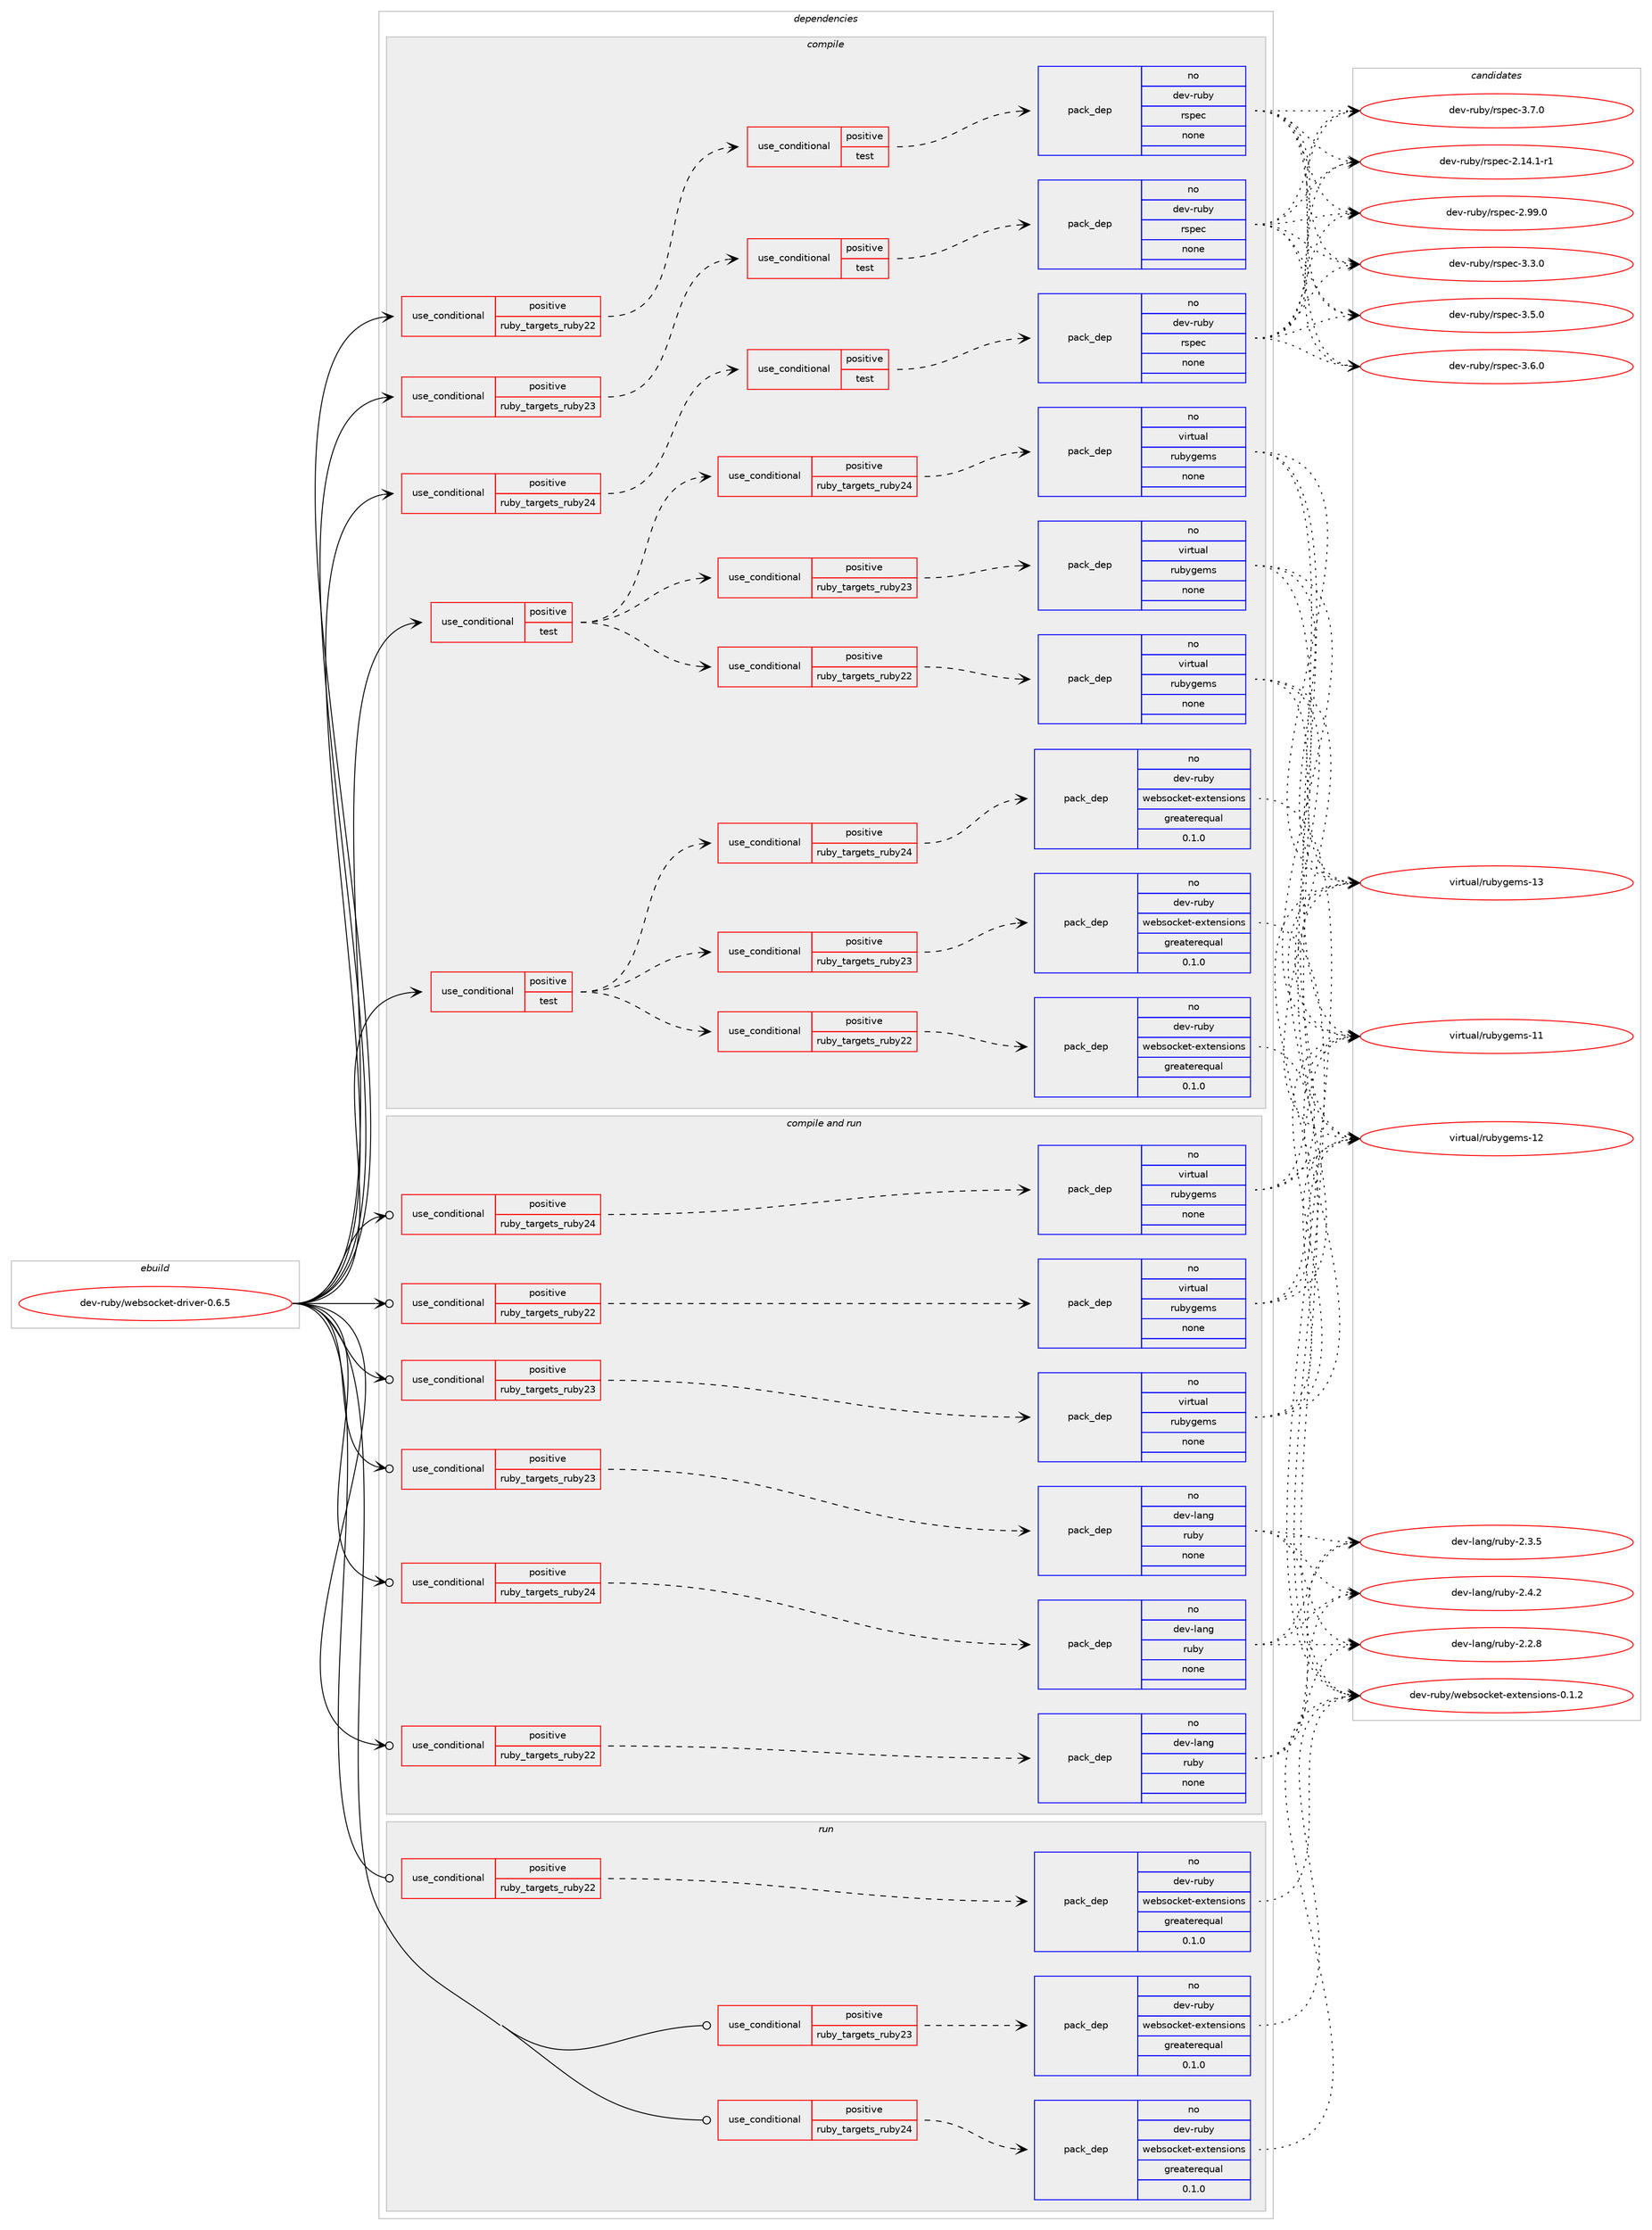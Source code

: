 digraph prolog {

# *************
# Graph options
# *************

newrank=true;
concentrate=true;
compound=true;
graph [rankdir=LR,fontname=Helvetica,fontsize=10,ranksep=1.5];#, ranksep=2.5, nodesep=0.2];
edge  [arrowhead=vee];
node  [fontname=Helvetica,fontsize=10];

# **********
# The ebuild
# **********

subgraph cluster_leftcol {
color=gray;
rank=same;
label=<<i>ebuild</i>>;
id [label="dev-ruby/websocket-driver-0.6.5", color=red, width=4, href="../dev-ruby/websocket-driver-0.6.5.svg"];
}

# ****************
# The dependencies
# ****************

subgraph cluster_midcol {
color=gray;
label=<<i>dependencies</i>>;
subgraph cluster_compile {
fillcolor="#eeeeee";
style=filled;
label=<<i>compile</i>>;
subgraph cond76574 {
dependency277885 [label=<<TABLE BORDER="0" CELLBORDER="1" CELLSPACING="0" CELLPADDING="4"><TR><TD ROWSPAN="3" CELLPADDING="10">use_conditional</TD></TR><TR><TD>positive</TD></TR><TR><TD>ruby_targets_ruby22</TD></TR></TABLE>>, shape=none, color=red];
subgraph cond76575 {
dependency277886 [label=<<TABLE BORDER="0" CELLBORDER="1" CELLSPACING="0" CELLPADDING="4"><TR><TD ROWSPAN="3" CELLPADDING="10">use_conditional</TD></TR><TR><TD>positive</TD></TR><TR><TD>test</TD></TR></TABLE>>, shape=none, color=red];
subgraph pack197195 {
dependency277887 [label=<<TABLE BORDER="0" CELLBORDER="1" CELLSPACING="0" CELLPADDING="4" WIDTH="220"><TR><TD ROWSPAN="6" CELLPADDING="30">pack_dep</TD></TR><TR><TD WIDTH="110">no</TD></TR><TR><TD>dev-ruby</TD></TR><TR><TD>rspec</TD></TR><TR><TD>none</TD></TR><TR><TD></TD></TR></TABLE>>, shape=none, color=blue];
}
dependency277886:e -> dependency277887:w [weight=20,style="dashed",arrowhead="vee"];
}
dependency277885:e -> dependency277886:w [weight=20,style="dashed",arrowhead="vee"];
}
id:e -> dependency277885:w [weight=20,style="solid",arrowhead="vee"];
subgraph cond76576 {
dependency277888 [label=<<TABLE BORDER="0" CELLBORDER="1" CELLSPACING="0" CELLPADDING="4"><TR><TD ROWSPAN="3" CELLPADDING="10">use_conditional</TD></TR><TR><TD>positive</TD></TR><TR><TD>ruby_targets_ruby23</TD></TR></TABLE>>, shape=none, color=red];
subgraph cond76577 {
dependency277889 [label=<<TABLE BORDER="0" CELLBORDER="1" CELLSPACING="0" CELLPADDING="4"><TR><TD ROWSPAN="3" CELLPADDING="10">use_conditional</TD></TR><TR><TD>positive</TD></TR><TR><TD>test</TD></TR></TABLE>>, shape=none, color=red];
subgraph pack197196 {
dependency277890 [label=<<TABLE BORDER="0" CELLBORDER="1" CELLSPACING="0" CELLPADDING="4" WIDTH="220"><TR><TD ROWSPAN="6" CELLPADDING="30">pack_dep</TD></TR><TR><TD WIDTH="110">no</TD></TR><TR><TD>dev-ruby</TD></TR><TR><TD>rspec</TD></TR><TR><TD>none</TD></TR><TR><TD></TD></TR></TABLE>>, shape=none, color=blue];
}
dependency277889:e -> dependency277890:w [weight=20,style="dashed",arrowhead="vee"];
}
dependency277888:e -> dependency277889:w [weight=20,style="dashed",arrowhead="vee"];
}
id:e -> dependency277888:w [weight=20,style="solid",arrowhead="vee"];
subgraph cond76578 {
dependency277891 [label=<<TABLE BORDER="0" CELLBORDER="1" CELLSPACING="0" CELLPADDING="4"><TR><TD ROWSPAN="3" CELLPADDING="10">use_conditional</TD></TR><TR><TD>positive</TD></TR><TR><TD>ruby_targets_ruby24</TD></TR></TABLE>>, shape=none, color=red];
subgraph cond76579 {
dependency277892 [label=<<TABLE BORDER="0" CELLBORDER="1" CELLSPACING="0" CELLPADDING="4"><TR><TD ROWSPAN="3" CELLPADDING="10">use_conditional</TD></TR><TR><TD>positive</TD></TR><TR><TD>test</TD></TR></TABLE>>, shape=none, color=red];
subgraph pack197197 {
dependency277893 [label=<<TABLE BORDER="0" CELLBORDER="1" CELLSPACING="0" CELLPADDING="4" WIDTH="220"><TR><TD ROWSPAN="6" CELLPADDING="30">pack_dep</TD></TR><TR><TD WIDTH="110">no</TD></TR><TR><TD>dev-ruby</TD></TR><TR><TD>rspec</TD></TR><TR><TD>none</TD></TR><TR><TD></TD></TR></TABLE>>, shape=none, color=blue];
}
dependency277892:e -> dependency277893:w [weight=20,style="dashed",arrowhead="vee"];
}
dependency277891:e -> dependency277892:w [weight=20,style="dashed",arrowhead="vee"];
}
id:e -> dependency277891:w [weight=20,style="solid",arrowhead="vee"];
subgraph cond76580 {
dependency277894 [label=<<TABLE BORDER="0" CELLBORDER="1" CELLSPACING="0" CELLPADDING="4"><TR><TD ROWSPAN="3" CELLPADDING="10">use_conditional</TD></TR><TR><TD>positive</TD></TR><TR><TD>test</TD></TR></TABLE>>, shape=none, color=red];
subgraph cond76581 {
dependency277895 [label=<<TABLE BORDER="0" CELLBORDER="1" CELLSPACING="0" CELLPADDING="4"><TR><TD ROWSPAN="3" CELLPADDING="10">use_conditional</TD></TR><TR><TD>positive</TD></TR><TR><TD>ruby_targets_ruby22</TD></TR></TABLE>>, shape=none, color=red];
subgraph pack197198 {
dependency277896 [label=<<TABLE BORDER="0" CELLBORDER="1" CELLSPACING="0" CELLPADDING="4" WIDTH="220"><TR><TD ROWSPAN="6" CELLPADDING="30">pack_dep</TD></TR><TR><TD WIDTH="110">no</TD></TR><TR><TD>dev-ruby</TD></TR><TR><TD>websocket-extensions</TD></TR><TR><TD>greaterequal</TD></TR><TR><TD>0.1.0</TD></TR></TABLE>>, shape=none, color=blue];
}
dependency277895:e -> dependency277896:w [weight=20,style="dashed",arrowhead="vee"];
}
dependency277894:e -> dependency277895:w [weight=20,style="dashed",arrowhead="vee"];
subgraph cond76582 {
dependency277897 [label=<<TABLE BORDER="0" CELLBORDER="1" CELLSPACING="0" CELLPADDING="4"><TR><TD ROWSPAN="3" CELLPADDING="10">use_conditional</TD></TR><TR><TD>positive</TD></TR><TR><TD>ruby_targets_ruby23</TD></TR></TABLE>>, shape=none, color=red];
subgraph pack197199 {
dependency277898 [label=<<TABLE BORDER="0" CELLBORDER="1" CELLSPACING="0" CELLPADDING="4" WIDTH="220"><TR><TD ROWSPAN="6" CELLPADDING="30">pack_dep</TD></TR><TR><TD WIDTH="110">no</TD></TR><TR><TD>dev-ruby</TD></TR><TR><TD>websocket-extensions</TD></TR><TR><TD>greaterequal</TD></TR><TR><TD>0.1.0</TD></TR></TABLE>>, shape=none, color=blue];
}
dependency277897:e -> dependency277898:w [weight=20,style="dashed",arrowhead="vee"];
}
dependency277894:e -> dependency277897:w [weight=20,style="dashed",arrowhead="vee"];
subgraph cond76583 {
dependency277899 [label=<<TABLE BORDER="0" CELLBORDER="1" CELLSPACING="0" CELLPADDING="4"><TR><TD ROWSPAN="3" CELLPADDING="10">use_conditional</TD></TR><TR><TD>positive</TD></TR><TR><TD>ruby_targets_ruby24</TD></TR></TABLE>>, shape=none, color=red];
subgraph pack197200 {
dependency277900 [label=<<TABLE BORDER="0" CELLBORDER="1" CELLSPACING="0" CELLPADDING="4" WIDTH="220"><TR><TD ROWSPAN="6" CELLPADDING="30">pack_dep</TD></TR><TR><TD WIDTH="110">no</TD></TR><TR><TD>dev-ruby</TD></TR><TR><TD>websocket-extensions</TD></TR><TR><TD>greaterequal</TD></TR><TR><TD>0.1.0</TD></TR></TABLE>>, shape=none, color=blue];
}
dependency277899:e -> dependency277900:w [weight=20,style="dashed",arrowhead="vee"];
}
dependency277894:e -> dependency277899:w [weight=20,style="dashed",arrowhead="vee"];
}
id:e -> dependency277894:w [weight=20,style="solid",arrowhead="vee"];
subgraph cond76584 {
dependency277901 [label=<<TABLE BORDER="0" CELLBORDER="1" CELLSPACING="0" CELLPADDING="4"><TR><TD ROWSPAN="3" CELLPADDING="10">use_conditional</TD></TR><TR><TD>positive</TD></TR><TR><TD>test</TD></TR></TABLE>>, shape=none, color=red];
subgraph cond76585 {
dependency277902 [label=<<TABLE BORDER="0" CELLBORDER="1" CELLSPACING="0" CELLPADDING="4"><TR><TD ROWSPAN="3" CELLPADDING="10">use_conditional</TD></TR><TR><TD>positive</TD></TR><TR><TD>ruby_targets_ruby22</TD></TR></TABLE>>, shape=none, color=red];
subgraph pack197201 {
dependency277903 [label=<<TABLE BORDER="0" CELLBORDER="1" CELLSPACING="0" CELLPADDING="4" WIDTH="220"><TR><TD ROWSPAN="6" CELLPADDING="30">pack_dep</TD></TR><TR><TD WIDTH="110">no</TD></TR><TR><TD>virtual</TD></TR><TR><TD>rubygems</TD></TR><TR><TD>none</TD></TR><TR><TD></TD></TR></TABLE>>, shape=none, color=blue];
}
dependency277902:e -> dependency277903:w [weight=20,style="dashed",arrowhead="vee"];
}
dependency277901:e -> dependency277902:w [weight=20,style="dashed",arrowhead="vee"];
subgraph cond76586 {
dependency277904 [label=<<TABLE BORDER="0" CELLBORDER="1" CELLSPACING="0" CELLPADDING="4"><TR><TD ROWSPAN="3" CELLPADDING="10">use_conditional</TD></TR><TR><TD>positive</TD></TR><TR><TD>ruby_targets_ruby23</TD></TR></TABLE>>, shape=none, color=red];
subgraph pack197202 {
dependency277905 [label=<<TABLE BORDER="0" CELLBORDER="1" CELLSPACING="0" CELLPADDING="4" WIDTH="220"><TR><TD ROWSPAN="6" CELLPADDING="30">pack_dep</TD></TR><TR><TD WIDTH="110">no</TD></TR><TR><TD>virtual</TD></TR><TR><TD>rubygems</TD></TR><TR><TD>none</TD></TR><TR><TD></TD></TR></TABLE>>, shape=none, color=blue];
}
dependency277904:e -> dependency277905:w [weight=20,style="dashed",arrowhead="vee"];
}
dependency277901:e -> dependency277904:w [weight=20,style="dashed",arrowhead="vee"];
subgraph cond76587 {
dependency277906 [label=<<TABLE BORDER="0" CELLBORDER="1" CELLSPACING="0" CELLPADDING="4"><TR><TD ROWSPAN="3" CELLPADDING="10">use_conditional</TD></TR><TR><TD>positive</TD></TR><TR><TD>ruby_targets_ruby24</TD></TR></TABLE>>, shape=none, color=red];
subgraph pack197203 {
dependency277907 [label=<<TABLE BORDER="0" CELLBORDER="1" CELLSPACING="0" CELLPADDING="4" WIDTH="220"><TR><TD ROWSPAN="6" CELLPADDING="30">pack_dep</TD></TR><TR><TD WIDTH="110">no</TD></TR><TR><TD>virtual</TD></TR><TR><TD>rubygems</TD></TR><TR><TD>none</TD></TR><TR><TD></TD></TR></TABLE>>, shape=none, color=blue];
}
dependency277906:e -> dependency277907:w [weight=20,style="dashed",arrowhead="vee"];
}
dependency277901:e -> dependency277906:w [weight=20,style="dashed",arrowhead="vee"];
}
id:e -> dependency277901:w [weight=20,style="solid",arrowhead="vee"];
}
subgraph cluster_compileandrun {
fillcolor="#eeeeee";
style=filled;
label=<<i>compile and run</i>>;
subgraph cond76588 {
dependency277908 [label=<<TABLE BORDER="0" CELLBORDER="1" CELLSPACING="0" CELLPADDING="4"><TR><TD ROWSPAN="3" CELLPADDING="10">use_conditional</TD></TR><TR><TD>positive</TD></TR><TR><TD>ruby_targets_ruby22</TD></TR></TABLE>>, shape=none, color=red];
subgraph pack197204 {
dependency277909 [label=<<TABLE BORDER="0" CELLBORDER="1" CELLSPACING="0" CELLPADDING="4" WIDTH="220"><TR><TD ROWSPAN="6" CELLPADDING="30">pack_dep</TD></TR><TR><TD WIDTH="110">no</TD></TR><TR><TD>dev-lang</TD></TR><TR><TD>ruby</TD></TR><TR><TD>none</TD></TR><TR><TD></TD></TR></TABLE>>, shape=none, color=blue];
}
dependency277908:e -> dependency277909:w [weight=20,style="dashed",arrowhead="vee"];
}
id:e -> dependency277908:w [weight=20,style="solid",arrowhead="odotvee"];
subgraph cond76589 {
dependency277910 [label=<<TABLE BORDER="0" CELLBORDER="1" CELLSPACING="0" CELLPADDING="4"><TR><TD ROWSPAN="3" CELLPADDING="10">use_conditional</TD></TR><TR><TD>positive</TD></TR><TR><TD>ruby_targets_ruby22</TD></TR></TABLE>>, shape=none, color=red];
subgraph pack197205 {
dependency277911 [label=<<TABLE BORDER="0" CELLBORDER="1" CELLSPACING="0" CELLPADDING="4" WIDTH="220"><TR><TD ROWSPAN="6" CELLPADDING="30">pack_dep</TD></TR><TR><TD WIDTH="110">no</TD></TR><TR><TD>virtual</TD></TR><TR><TD>rubygems</TD></TR><TR><TD>none</TD></TR><TR><TD></TD></TR></TABLE>>, shape=none, color=blue];
}
dependency277910:e -> dependency277911:w [weight=20,style="dashed",arrowhead="vee"];
}
id:e -> dependency277910:w [weight=20,style="solid",arrowhead="odotvee"];
subgraph cond76590 {
dependency277912 [label=<<TABLE BORDER="0" CELLBORDER="1" CELLSPACING="0" CELLPADDING="4"><TR><TD ROWSPAN="3" CELLPADDING="10">use_conditional</TD></TR><TR><TD>positive</TD></TR><TR><TD>ruby_targets_ruby23</TD></TR></TABLE>>, shape=none, color=red];
subgraph pack197206 {
dependency277913 [label=<<TABLE BORDER="0" CELLBORDER="1" CELLSPACING="0" CELLPADDING="4" WIDTH="220"><TR><TD ROWSPAN="6" CELLPADDING="30">pack_dep</TD></TR><TR><TD WIDTH="110">no</TD></TR><TR><TD>dev-lang</TD></TR><TR><TD>ruby</TD></TR><TR><TD>none</TD></TR><TR><TD></TD></TR></TABLE>>, shape=none, color=blue];
}
dependency277912:e -> dependency277913:w [weight=20,style="dashed",arrowhead="vee"];
}
id:e -> dependency277912:w [weight=20,style="solid",arrowhead="odotvee"];
subgraph cond76591 {
dependency277914 [label=<<TABLE BORDER="0" CELLBORDER="1" CELLSPACING="0" CELLPADDING="4"><TR><TD ROWSPAN="3" CELLPADDING="10">use_conditional</TD></TR><TR><TD>positive</TD></TR><TR><TD>ruby_targets_ruby23</TD></TR></TABLE>>, shape=none, color=red];
subgraph pack197207 {
dependency277915 [label=<<TABLE BORDER="0" CELLBORDER="1" CELLSPACING="0" CELLPADDING="4" WIDTH="220"><TR><TD ROWSPAN="6" CELLPADDING="30">pack_dep</TD></TR><TR><TD WIDTH="110">no</TD></TR><TR><TD>virtual</TD></TR><TR><TD>rubygems</TD></TR><TR><TD>none</TD></TR><TR><TD></TD></TR></TABLE>>, shape=none, color=blue];
}
dependency277914:e -> dependency277915:w [weight=20,style="dashed",arrowhead="vee"];
}
id:e -> dependency277914:w [weight=20,style="solid",arrowhead="odotvee"];
subgraph cond76592 {
dependency277916 [label=<<TABLE BORDER="0" CELLBORDER="1" CELLSPACING="0" CELLPADDING="4"><TR><TD ROWSPAN="3" CELLPADDING="10">use_conditional</TD></TR><TR><TD>positive</TD></TR><TR><TD>ruby_targets_ruby24</TD></TR></TABLE>>, shape=none, color=red];
subgraph pack197208 {
dependency277917 [label=<<TABLE BORDER="0" CELLBORDER="1" CELLSPACING="0" CELLPADDING="4" WIDTH="220"><TR><TD ROWSPAN="6" CELLPADDING="30">pack_dep</TD></TR><TR><TD WIDTH="110">no</TD></TR><TR><TD>dev-lang</TD></TR><TR><TD>ruby</TD></TR><TR><TD>none</TD></TR><TR><TD></TD></TR></TABLE>>, shape=none, color=blue];
}
dependency277916:e -> dependency277917:w [weight=20,style="dashed",arrowhead="vee"];
}
id:e -> dependency277916:w [weight=20,style="solid",arrowhead="odotvee"];
subgraph cond76593 {
dependency277918 [label=<<TABLE BORDER="0" CELLBORDER="1" CELLSPACING="0" CELLPADDING="4"><TR><TD ROWSPAN="3" CELLPADDING="10">use_conditional</TD></TR><TR><TD>positive</TD></TR><TR><TD>ruby_targets_ruby24</TD></TR></TABLE>>, shape=none, color=red];
subgraph pack197209 {
dependency277919 [label=<<TABLE BORDER="0" CELLBORDER="1" CELLSPACING="0" CELLPADDING="4" WIDTH="220"><TR><TD ROWSPAN="6" CELLPADDING="30">pack_dep</TD></TR><TR><TD WIDTH="110">no</TD></TR><TR><TD>virtual</TD></TR><TR><TD>rubygems</TD></TR><TR><TD>none</TD></TR><TR><TD></TD></TR></TABLE>>, shape=none, color=blue];
}
dependency277918:e -> dependency277919:w [weight=20,style="dashed",arrowhead="vee"];
}
id:e -> dependency277918:w [weight=20,style="solid",arrowhead="odotvee"];
}
subgraph cluster_run {
fillcolor="#eeeeee";
style=filled;
label=<<i>run</i>>;
subgraph cond76594 {
dependency277920 [label=<<TABLE BORDER="0" CELLBORDER="1" CELLSPACING="0" CELLPADDING="4"><TR><TD ROWSPAN="3" CELLPADDING="10">use_conditional</TD></TR><TR><TD>positive</TD></TR><TR><TD>ruby_targets_ruby22</TD></TR></TABLE>>, shape=none, color=red];
subgraph pack197210 {
dependency277921 [label=<<TABLE BORDER="0" CELLBORDER="1" CELLSPACING="0" CELLPADDING="4" WIDTH="220"><TR><TD ROWSPAN="6" CELLPADDING="30">pack_dep</TD></TR><TR><TD WIDTH="110">no</TD></TR><TR><TD>dev-ruby</TD></TR><TR><TD>websocket-extensions</TD></TR><TR><TD>greaterequal</TD></TR><TR><TD>0.1.0</TD></TR></TABLE>>, shape=none, color=blue];
}
dependency277920:e -> dependency277921:w [weight=20,style="dashed",arrowhead="vee"];
}
id:e -> dependency277920:w [weight=20,style="solid",arrowhead="odot"];
subgraph cond76595 {
dependency277922 [label=<<TABLE BORDER="0" CELLBORDER="1" CELLSPACING="0" CELLPADDING="4"><TR><TD ROWSPAN="3" CELLPADDING="10">use_conditional</TD></TR><TR><TD>positive</TD></TR><TR><TD>ruby_targets_ruby23</TD></TR></TABLE>>, shape=none, color=red];
subgraph pack197211 {
dependency277923 [label=<<TABLE BORDER="0" CELLBORDER="1" CELLSPACING="0" CELLPADDING="4" WIDTH="220"><TR><TD ROWSPAN="6" CELLPADDING="30">pack_dep</TD></TR><TR><TD WIDTH="110">no</TD></TR><TR><TD>dev-ruby</TD></TR><TR><TD>websocket-extensions</TD></TR><TR><TD>greaterequal</TD></TR><TR><TD>0.1.0</TD></TR></TABLE>>, shape=none, color=blue];
}
dependency277922:e -> dependency277923:w [weight=20,style="dashed",arrowhead="vee"];
}
id:e -> dependency277922:w [weight=20,style="solid",arrowhead="odot"];
subgraph cond76596 {
dependency277924 [label=<<TABLE BORDER="0" CELLBORDER="1" CELLSPACING="0" CELLPADDING="4"><TR><TD ROWSPAN="3" CELLPADDING="10">use_conditional</TD></TR><TR><TD>positive</TD></TR><TR><TD>ruby_targets_ruby24</TD></TR></TABLE>>, shape=none, color=red];
subgraph pack197212 {
dependency277925 [label=<<TABLE BORDER="0" CELLBORDER="1" CELLSPACING="0" CELLPADDING="4" WIDTH="220"><TR><TD ROWSPAN="6" CELLPADDING="30">pack_dep</TD></TR><TR><TD WIDTH="110">no</TD></TR><TR><TD>dev-ruby</TD></TR><TR><TD>websocket-extensions</TD></TR><TR><TD>greaterequal</TD></TR><TR><TD>0.1.0</TD></TR></TABLE>>, shape=none, color=blue];
}
dependency277924:e -> dependency277925:w [weight=20,style="dashed",arrowhead="vee"];
}
id:e -> dependency277924:w [weight=20,style="solid",arrowhead="odot"];
}
}

# **************
# The candidates
# **************

subgraph cluster_choices {
rank=same;
color=gray;
label=<<i>candidates</i>>;

subgraph choice197195 {
color=black;
nodesep=1;
choice10010111845114117981214711411511210199455046495246494511449 [label="dev-ruby/rspec-2.14.1-r1", color=red, width=4,href="../dev-ruby/rspec-2.14.1-r1.svg"];
choice1001011184511411798121471141151121019945504657574648 [label="dev-ruby/rspec-2.99.0", color=red, width=4,href="../dev-ruby/rspec-2.99.0.svg"];
choice10010111845114117981214711411511210199455146514648 [label="dev-ruby/rspec-3.3.0", color=red, width=4,href="../dev-ruby/rspec-3.3.0.svg"];
choice10010111845114117981214711411511210199455146534648 [label="dev-ruby/rspec-3.5.0", color=red, width=4,href="../dev-ruby/rspec-3.5.0.svg"];
choice10010111845114117981214711411511210199455146544648 [label="dev-ruby/rspec-3.6.0", color=red, width=4,href="../dev-ruby/rspec-3.6.0.svg"];
choice10010111845114117981214711411511210199455146554648 [label="dev-ruby/rspec-3.7.0", color=red, width=4,href="../dev-ruby/rspec-3.7.0.svg"];
dependency277887:e -> choice10010111845114117981214711411511210199455046495246494511449:w [style=dotted,weight="100"];
dependency277887:e -> choice1001011184511411798121471141151121019945504657574648:w [style=dotted,weight="100"];
dependency277887:e -> choice10010111845114117981214711411511210199455146514648:w [style=dotted,weight="100"];
dependency277887:e -> choice10010111845114117981214711411511210199455146534648:w [style=dotted,weight="100"];
dependency277887:e -> choice10010111845114117981214711411511210199455146544648:w [style=dotted,weight="100"];
dependency277887:e -> choice10010111845114117981214711411511210199455146554648:w [style=dotted,weight="100"];
}
subgraph choice197196 {
color=black;
nodesep=1;
choice10010111845114117981214711411511210199455046495246494511449 [label="dev-ruby/rspec-2.14.1-r1", color=red, width=4,href="../dev-ruby/rspec-2.14.1-r1.svg"];
choice1001011184511411798121471141151121019945504657574648 [label="dev-ruby/rspec-2.99.0", color=red, width=4,href="../dev-ruby/rspec-2.99.0.svg"];
choice10010111845114117981214711411511210199455146514648 [label="dev-ruby/rspec-3.3.0", color=red, width=4,href="../dev-ruby/rspec-3.3.0.svg"];
choice10010111845114117981214711411511210199455146534648 [label="dev-ruby/rspec-3.5.0", color=red, width=4,href="../dev-ruby/rspec-3.5.0.svg"];
choice10010111845114117981214711411511210199455146544648 [label="dev-ruby/rspec-3.6.0", color=red, width=4,href="../dev-ruby/rspec-3.6.0.svg"];
choice10010111845114117981214711411511210199455146554648 [label="dev-ruby/rspec-3.7.0", color=red, width=4,href="../dev-ruby/rspec-3.7.0.svg"];
dependency277890:e -> choice10010111845114117981214711411511210199455046495246494511449:w [style=dotted,weight="100"];
dependency277890:e -> choice1001011184511411798121471141151121019945504657574648:w [style=dotted,weight="100"];
dependency277890:e -> choice10010111845114117981214711411511210199455146514648:w [style=dotted,weight="100"];
dependency277890:e -> choice10010111845114117981214711411511210199455146534648:w [style=dotted,weight="100"];
dependency277890:e -> choice10010111845114117981214711411511210199455146544648:w [style=dotted,weight="100"];
dependency277890:e -> choice10010111845114117981214711411511210199455146554648:w [style=dotted,weight="100"];
}
subgraph choice197197 {
color=black;
nodesep=1;
choice10010111845114117981214711411511210199455046495246494511449 [label="dev-ruby/rspec-2.14.1-r1", color=red, width=4,href="../dev-ruby/rspec-2.14.1-r1.svg"];
choice1001011184511411798121471141151121019945504657574648 [label="dev-ruby/rspec-2.99.0", color=red, width=4,href="../dev-ruby/rspec-2.99.0.svg"];
choice10010111845114117981214711411511210199455146514648 [label="dev-ruby/rspec-3.3.0", color=red, width=4,href="../dev-ruby/rspec-3.3.0.svg"];
choice10010111845114117981214711411511210199455146534648 [label="dev-ruby/rspec-3.5.0", color=red, width=4,href="../dev-ruby/rspec-3.5.0.svg"];
choice10010111845114117981214711411511210199455146544648 [label="dev-ruby/rspec-3.6.0", color=red, width=4,href="../dev-ruby/rspec-3.6.0.svg"];
choice10010111845114117981214711411511210199455146554648 [label="dev-ruby/rspec-3.7.0", color=red, width=4,href="../dev-ruby/rspec-3.7.0.svg"];
dependency277893:e -> choice10010111845114117981214711411511210199455046495246494511449:w [style=dotted,weight="100"];
dependency277893:e -> choice1001011184511411798121471141151121019945504657574648:w [style=dotted,weight="100"];
dependency277893:e -> choice10010111845114117981214711411511210199455146514648:w [style=dotted,weight="100"];
dependency277893:e -> choice10010111845114117981214711411511210199455146534648:w [style=dotted,weight="100"];
dependency277893:e -> choice10010111845114117981214711411511210199455146544648:w [style=dotted,weight="100"];
dependency277893:e -> choice10010111845114117981214711411511210199455146554648:w [style=dotted,weight="100"];
}
subgraph choice197198 {
color=black;
nodesep=1;
choice100101118451141179812147119101981151119910710111645101120116101110115105111110115454846494650 [label="dev-ruby/websocket-extensions-0.1.2", color=red, width=4,href="../dev-ruby/websocket-extensions-0.1.2.svg"];
dependency277896:e -> choice100101118451141179812147119101981151119910710111645101120116101110115105111110115454846494650:w [style=dotted,weight="100"];
}
subgraph choice197199 {
color=black;
nodesep=1;
choice100101118451141179812147119101981151119910710111645101120116101110115105111110115454846494650 [label="dev-ruby/websocket-extensions-0.1.2", color=red, width=4,href="../dev-ruby/websocket-extensions-0.1.2.svg"];
dependency277898:e -> choice100101118451141179812147119101981151119910710111645101120116101110115105111110115454846494650:w [style=dotted,weight="100"];
}
subgraph choice197200 {
color=black;
nodesep=1;
choice100101118451141179812147119101981151119910710111645101120116101110115105111110115454846494650 [label="dev-ruby/websocket-extensions-0.1.2", color=red, width=4,href="../dev-ruby/websocket-extensions-0.1.2.svg"];
dependency277900:e -> choice100101118451141179812147119101981151119910710111645101120116101110115105111110115454846494650:w [style=dotted,weight="100"];
}
subgraph choice197201 {
color=black;
nodesep=1;
choice118105114116117971084711411798121103101109115454949 [label="virtual/rubygems-11", color=red, width=4,href="../virtual/rubygems-11.svg"];
choice118105114116117971084711411798121103101109115454950 [label="virtual/rubygems-12", color=red, width=4,href="../virtual/rubygems-12.svg"];
choice118105114116117971084711411798121103101109115454951 [label="virtual/rubygems-13", color=red, width=4,href="../virtual/rubygems-13.svg"];
dependency277903:e -> choice118105114116117971084711411798121103101109115454949:w [style=dotted,weight="100"];
dependency277903:e -> choice118105114116117971084711411798121103101109115454950:w [style=dotted,weight="100"];
dependency277903:e -> choice118105114116117971084711411798121103101109115454951:w [style=dotted,weight="100"];
}
subgraph choice197202 {
color=black;
nodesep=1;
choice118105114116117971084711411798121103101109115454949 [label="virtual/rubygems-11", color=red, width=4,href="../virtual/rubygems-11.svg"];
choice118105114116117971084711411798121103101109115454950 [label="virtual/rubygems-12", color=red, width=4,href="../virtual/rubygems-12.svg"];
choice118105114116117971084711411798121103101109115454951 [label="virtual/rubygems-13", color=red, width=4,href="../virtual/rubygems-13.svg"];
dependency277905:e -> choice118105114116117971084711411798121103101109115454949:w [style=dotted,weight="100"];
dependency277905:e -> choice118105114116117971084711411798121103101109115454950:w [style=dotted,weight="100"];
dependency277905:e -> choice118105114116117971084711411798121103101109115454951:w [style=dotted,weight="100"];
}
subgraph choice197203 {
color=black;
nodesep=1;
choice118105114116117971084711411798121103101109115454949 [label="virtual/rubygems-11", color=red, width=4,href="../virtual/rubygems-11.svg"];
choice118105114116117971084711411798121103101109115454950 [label="virtual/rubygems-12", color=red, width=4,href="../virtual/rubygems-12.svg"];
choice118105114116117971084711411798121103101109115454951 [label="virtual/rubygems-13", color=red, width=4,href="../virtual/rubygems-13.svg"];
dependency277907:e -> choice118105114116117971084711411798121103101109115454949:w [style=dotted,weight="100"];
dependency277907:e -> choice118105114116117971084711411798121103101109115454950:w [style=dotted,weight="100"];
dependency277907:e -> choice118105114116117971084711411798121103101109115454951:w [style=dotted,weight="100"];
}
subgraph choice197204 {
color=black;
nodesep=1;
choice10010111845108971101034711411798121455046504656 [label="dev-lang/ruby-2.2.8", color=red, width=4,href="../dev-lang/ruby-2.2.8.svg"];
choice10010111845108971101034711411798121455046514653 [label="dev-lang/ruby-2.3.5", color=red, width=4,href="../dev-lang/ruby-2.3.5.svg"];
choice10010111845108971101034711411798121455046524650 [label="dev-lang/ruby-2.4.2", color=red, width=4,href="../dev-lang/ruby-2.4.2.svg"];
dependency277909:e -> choice10010111845108971101034711411798121455046504656:w [style=dotted,weight="100"];
dependency277909:e -> choice10010111845108971101034711411798121455046514653:w [style=dotted,weight="100"];
dependency277909:e -> choice10010111845108971101034711411798121455046524650:w [style=dotted,weight="100"];
}
subgraph choice197205 {
color=black;
nodesep=1;
choice118105114116117971084711411798121103101109115454949 [label="virtual/rubygems-11", color=red, width=4,href="../virtual/rubygems-11.svg"];
choice118105114116117971084711411798121103101109115454950 [label="virtual/rubygems-12", color=red, width=4,href="../virtual/rubygems-12.svg"];
choice118105114116117971084711411798121103101109115454951 [label="virtual/rubygems-13", color=red, width=4,href="../virtual/rubygems-13.svg"];
dependency277911:e -> choice118105114116117971084711411798121103101109115454949:w [style=dotted,weight="100"];
dependency277911:e -> choice118105114116117971084711411798121103101109115454950:w [style=dotted,weight="100"];
dependency277911:e -> choice118105114116117971084711411798121103101109115454951:w [style=dotted,weight="100"];
}
subgraph choice197206 {
color=black;
nodesep=1;
choice10010111845108971101034711411798121455046504656 [label="dev-lang/ruby-2.2.8", color=red, width=4,href="../dev-lang/ruby-2.2.8.svg"];
choice10010111845108971101034711411798121455046514653 [label="dev-lang/ruby-2.3.5", color=red, width=4,href="../dev-lang/ruby-2.3.5.svg"];
choice10010111845108971101034711411798121455046524650 [label="dev-lang/ruby-2.4.2", color=red, width=4,href="../dev-lang/ruby-2.4.2.svg"];
dependency277913:e -> choice10010111845108971101034711411798121455046504656:w [style=dotted,weight="100"];
dependency277913:e -> choice10010111845108971101034711411798121455046514653:w [style=dotted,weight="100"];
dependency277913:e -> choice10010111845108971101034711411798121455046524650:w [style=dotted,weight="100"];
}
subgraph choice197207 {
color=black;
nodesep=1;
choice118105114116117971084711411798121103101109115454949 [label="virtual/rubygems-11", color=red, width=4,href="../virtual/rubygems-11.svg"];
choice118105114116117971084711411798121103101109115454950 [label="virtual/rubygems-12", color=red, width=4,href="../virtual/rubygems-12.svg"];
choice118105114116117971084711411798121103101109115454951 [label="virtual/rubygems-13", color=red, width=4,href="../virtual/rubygems-13.svg"];
dependency277915:e -> choice118105114116117971084711411798121103101109115454949:w [style=dotted,weight="100"];
dependency277915:e -> choice118105114116117971084711411798121103101109115454950:w [style=dotted,weight="100"];
dependency277915:e -> choice118105114116117971084711411798121103101109115454951:w [style=dotted,weight="100"];
}
subgraph choice197208 {
color=black;
nodesep=1;
choice10010111845108971101034711411798121455046504656 [label="dev-lang/ruby-2.2.8", color=red, width=4,href="../dev-lang/ruby-2.2.8.svg"];
choice10010111845108971101034711411798121455046514653 [label="dev-lang/ruby-2.3.5", color=red, width=4,href="../dev-lang/ruby-2.3.5.svg"];
choice10010111845108971101034711411798121455046524650 [label="dev-lang/ruby-2.4.2", color=red, width=4,href="../dev-lang/ruby-2.4.2.svg"];
dependency277917:e -> choice10010111845108971101034711411798121455046504656:w [style=dotted,weight="100"];
dependency277917:e -> choice10010111845108971101034711411798121455046514653:w [style=dotted,weight="100"];
dependency277917:e -> choice10010111845108971101034711411798121455046524650:w [style=dotted,weight="100"];
}
subgraph choice197209 {
color=black;
nodesep=1;
choice118105114116117971084711411798121103101109115454949 [label="virtual/rubygems-11", color=red, width=4,href="../virtual/rubygems-11.svg"];
choice118105114116117971084711411798121103101109115454950 [label="virtual/rubygems-12", color=red, width=4,href="../virtual/rubygems-12.svg"];
choice118105114116117971084711411798121103101109115454951 [label="virtual/rubygems-13", color=red, width=4,href="../virtual/rubygems-13.svg"];
dependency277919:e -> choice118105114116117971084711411798121103101109115454949:w [style=dotted,weight="100"];
dependency277919:e -> choice118105114116117971084711411798121103101109115454950:w [style=dotted,weight="100"];
dependency277919:e -> choice118105114116117971084711411798121103101109115454951:w [style=dotted,weight="100"];
}
subgraph choice197210 {
color=black;
nodesep=1;
choice100101118451141179812147119101981151119910710111645101120116101110115105111110115454846494650 [label="dev-ruby/websocket-extensions-0.1.2", color=red, width=4,href="../dev-ruby/websocket-extensions-0.1.2.svg"];
dependency277921:e -> choice100101118451141179812147119101981151119910710111645101120116101110115105111110115454846494650:w [style=dotted,weight="100"];
}
subgraph choice197211 {
color=black;
nodesep=1;
choice100101118451141179812147119101981151119910710111645101120116101110115105111110115454846494650 [label="dev-ruby/websocket-extensions-0.1.2", color=red, width=4,href="../dev-ruby/websocket-extensions-0.1.2.svg"];
dependency277923:e -> choice100101118451141179812147119101981151119910710111645101120116101110115105111110115454846494650:w [style=dotted,weight="100"];
}
subgraph choice197212 {
color=black;
nodesep=1;
choice100101118451141179812147119101981151119910710111645101120116101110115105111110115454846494650 [label="dev-ruby/websocket-extensions-0.1.2", color=red, width=4,href="../dev-ruby/websocket-extensions-0.1.2.svg"];
dependency277925:e -> choice100101118451141179812147119101981151119910710111645101120116101110115105111110115454846494650:w [style=dotted,weight="100"];
}
}

}
